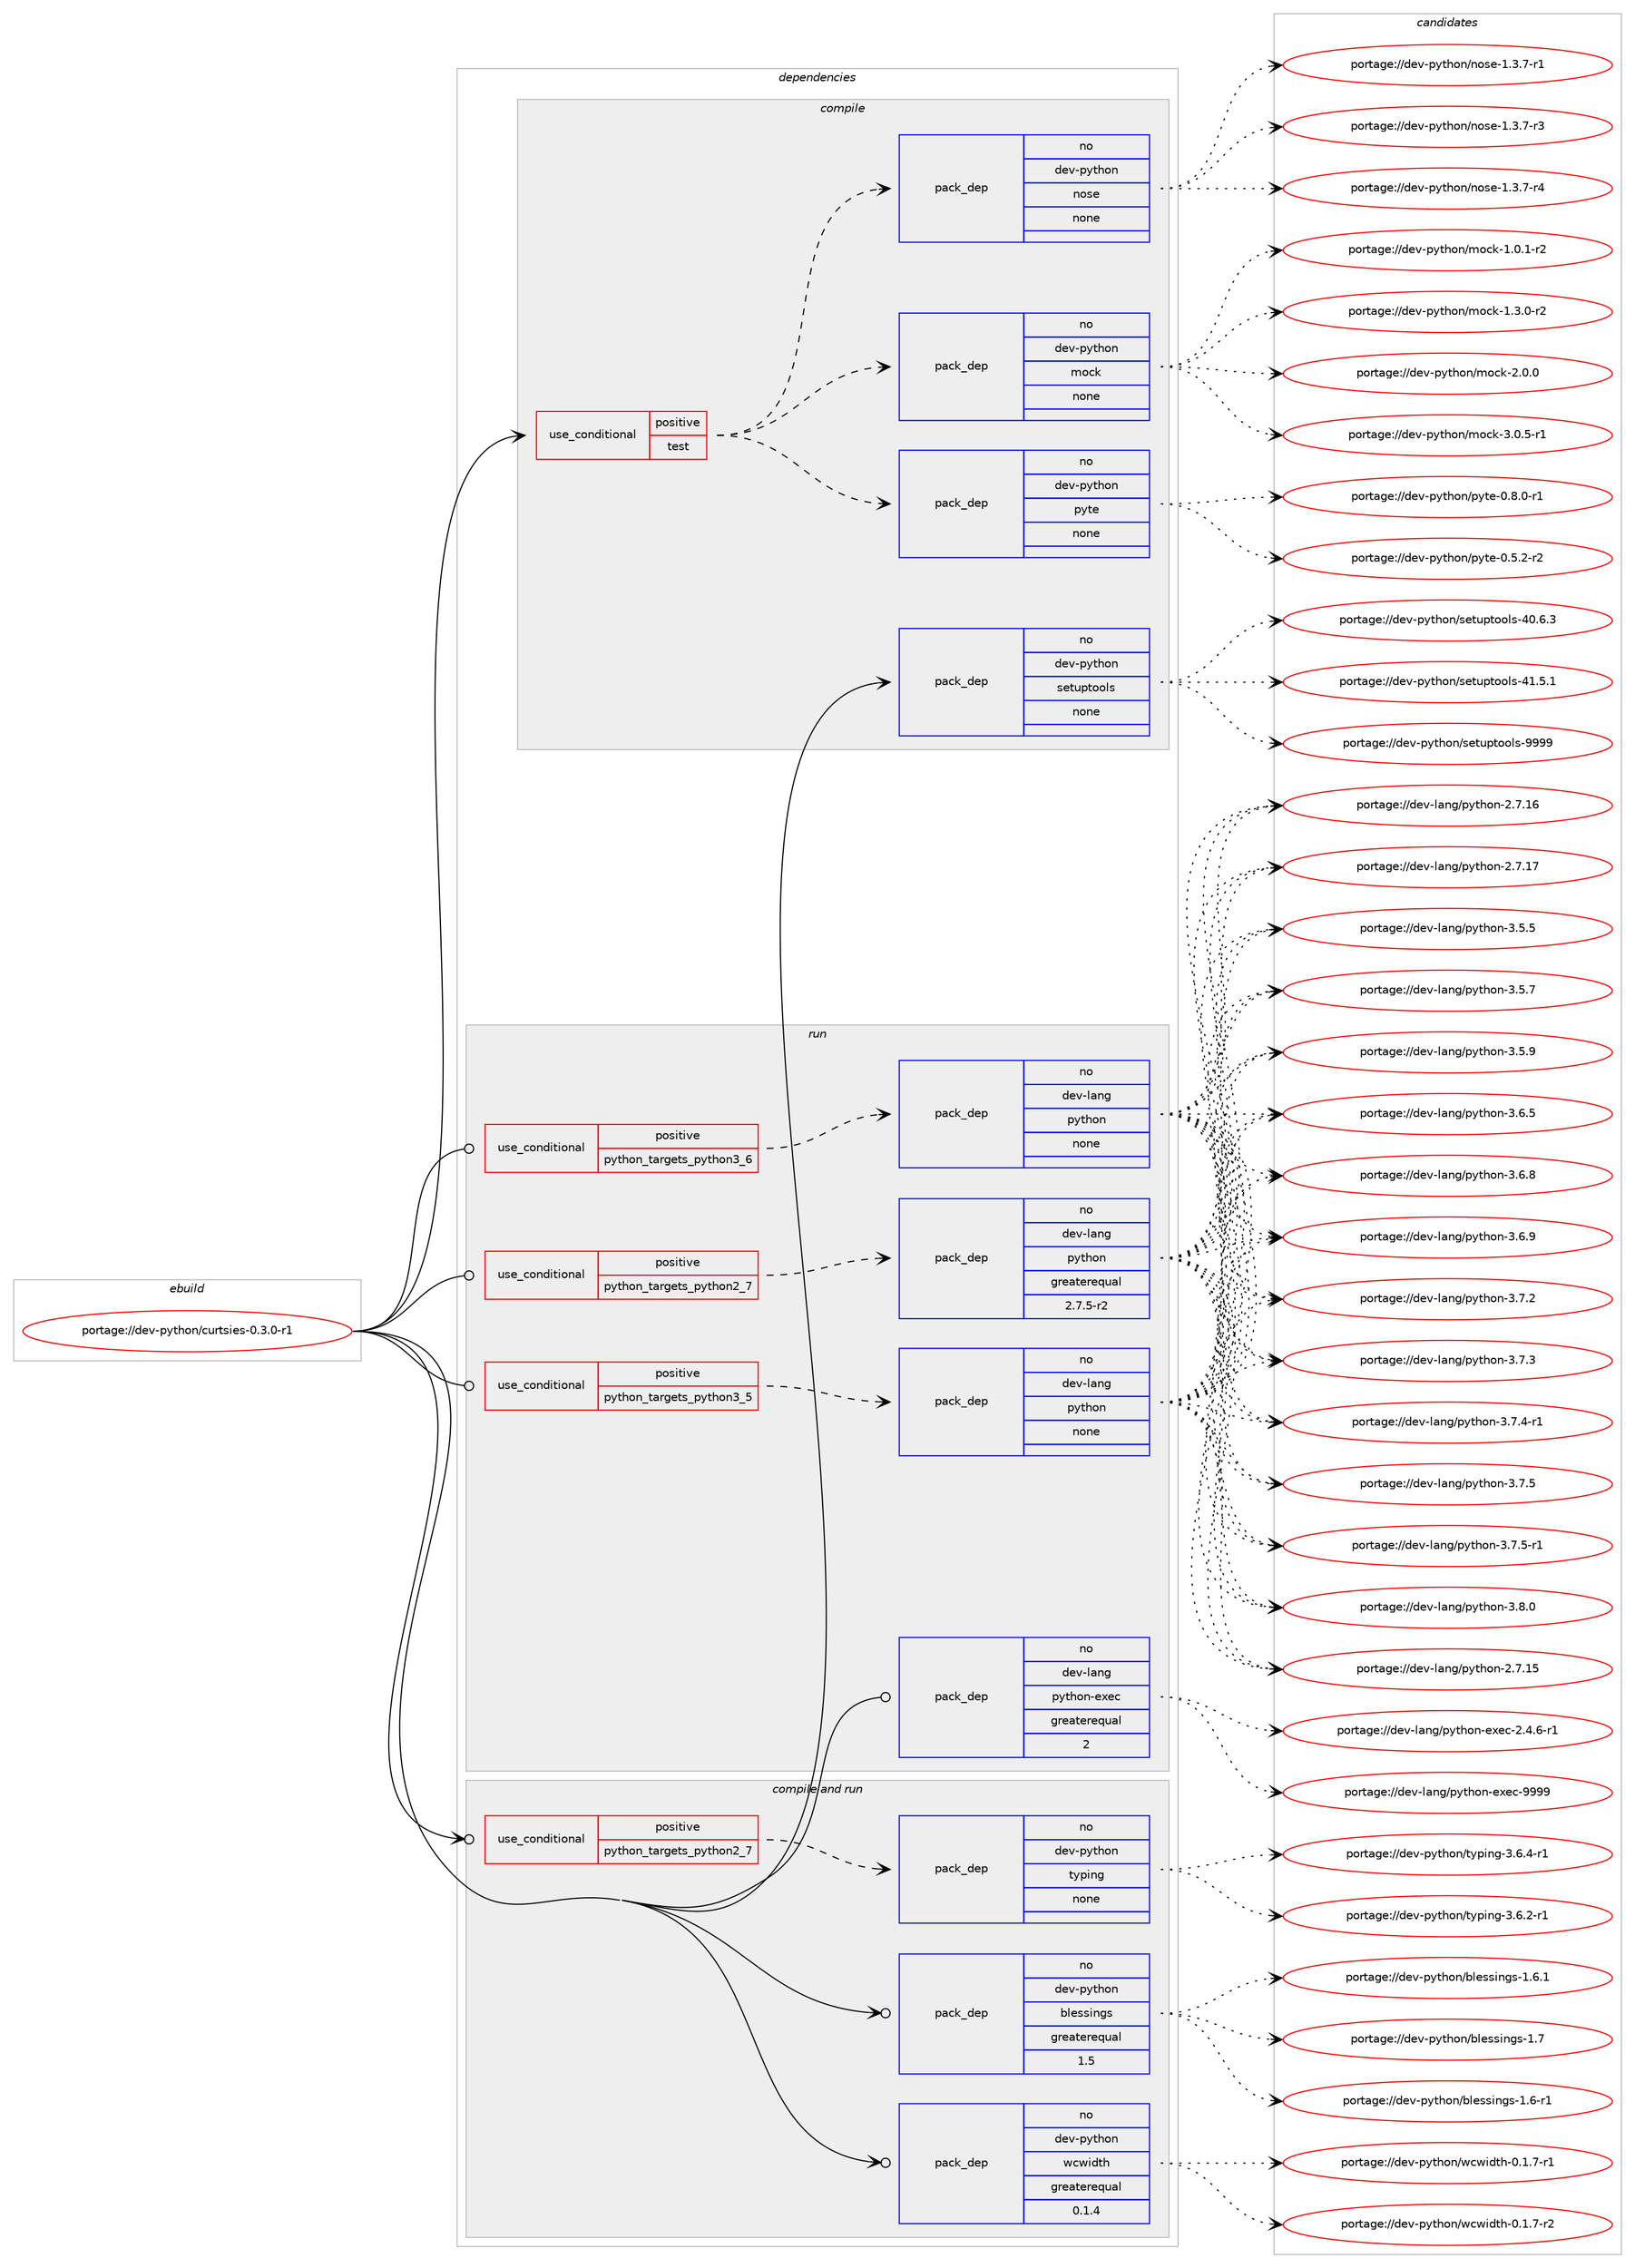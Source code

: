 digraph prolog {

# *************
# Graph options
# *************

newrank=true;
concentrate=true;
compound=true;
graph [rankdir=LR,fontname=Helvetica,fontsize=10,ranksep=1.5];#, ranksep=2.5, nodesep=0.2];
edge  [arrowhead=vee];
node  [fontname=Helvetica,fontsize=10];

# **********
# The ebuild
# **********

subgraph cluster_leftcol {
color=gray;
rank=same;
label=<<i>ebuild</i>>;
id [label="portage://dev-python/curtsies-0.3.0-r1", color=red, width=4, href="../dev-python/curtsies-0.3.0-r1.svg"];
}

# ****************
# The dependencies
# ****************

subgraph cluster_midcol {
color=gray;
label=<<i>dependencies</i>>;
subgraph cluster_compile {
fillcolor="#eeeeee";
style=filled;
label=<<i>compile</i>>;
subgraph cond27374 {
dependency135478 [label=<<TABLE BORDER="0" CELLBORDER="1" CELLSPACING="0" CELLPADDING="4"><TR><TD ROWSPAN="3" CELLPADDING="10">use_conditional</TD></TR><TR><TD>positive</TD></TR><TR><TD>test</TD></TR></TABLE>>, shape=none, color=red];
subgraph pack104788 {
dependency135479 [label=<<TABLE BORDER="0" CELLBORDER="1" CELLSPACING="0" CELLPADDING="4" WIDTH="220"><TR><TD ROWSPAN="6" CELLPADDING="30">pack_dep</TD></TR><TR><TD WIDTH="110">no</TD></TR><TR><TD>dev-python</TD></TR><TR><TD>mock</TD></TR><TR><TD>none</TD></TR><TR><TD></TD></TR></TABLE>>, shape=none, color=blue];
}
dependency135478:e -> dependency135479:w [weight=20,style="dashed",arrowhead="vee"];
subgraph pack104789 {
dependency135480 [label=<<TABLE BORDER="0" CELLBORDER="1" CELLSPACING="0" CELLPADDING="4" WIDTH="220"><TR><TD ROWSPAN="6" CELLPADDING="30">pack_dep</TD></TR><TR><TD WIDTH="110">no</TD></TR><TR><TD>dev-python</TD></TR><TR><TD>nose</TD></TR><TR><TD>none</TD></TR><TR><TD></TD></TR></TABLE>>, shape=none, color=blue];
}
dependency135478:e -> dependency135480:w [weight=20,style="dashed",arrowhead="vee"];
subgraph pack104790 {
dependency135481 [label=<<TABLE BORDER="0" CELLBORDER="1" CELLSPACING="0" CELLPADDING="4" WIDTH="220"><TR><TD ROWSPAN="6" CELLPADDING="30">pack_dep</TD></TR><TR><TD WIDTH="110">no</TD></TR><TR><TD>dev-python</TD></TR><TR><TD>pyte</TD></TR><TR><TD>none</TD></TR><TR><TD></TD></TR></TABLE>>, shape=none, color=blue];
}
dependency135478:e -> dependency135481:w [weight=20,style="dashed",arrowhead="vee"];
}
id:e -> dependency135478:w [weight=20,style="solid",arrowhead="vee"];
subgraph pack104791 {
dependency135482 [label=<<TABLE BORDER="0" CELLBORDER="1" CELLSPACING="0" CELLPADDING="4" WIDTH="220"><TR><TD ROWSPAN="6" CELLPADDING="30">pack_dep</TD></TR><TR><TD WIDTH="110">no</TD></TR><TR><TD>dev-python</TD></TR><TR><TD>setuptools</TD></TR><TR><TD>none</TD></TR><TR><TD></TD></TR></TABLE>>, shape=none, color=blue];
}
id:e -> dependency135482:w [weight=20,style="solid",arrowhead="vee"];
}
subgraph cluster_compileandrun {
fillcolor="#eeeeee";
style=filled;
label=<<i>compile and run</i>>;
subgraph cond27375 {
dependency135483 [label=<<TABLE BORDER="0" CELLBORDER="1" CELLSPACING="0" CELLPADDING="4"><TR><TD ROWSPAN="3" CELLPADDING="10">use_conditional</TD></TR><TR><TD>positive</TD></TR><TR><TD>python_targets_python2_7</TD></TR></TABLE>>, shape=none, color=red];
subgraph pack104792 {
dependency135484 [label=<<TABLE BORDER="0" CELLBORDER="1" CELLSPACING="0" CELLPADDING="4" WIDTH="220"><TR><TD ROWSPAN="6" CELLPADDING="30">pack_dep</TD></TR><TR><TD WIDTH="110">no</TD></TR><TR><TD>dev-python</TD></TR><TR><TD>typing</TD></TR><TR><TD>none</TD></TR><TR><TD></TD></TR></TABLE>>, shape=none, color=blue];
}
dependency135483:e -> dependency135484:w [weight=20,style="dashed",arrowhead="vee"];
}
id:e -> dependency135483:w [weight=20,style="solid",arrowhead="odotvee"];
subgraph pack104793 {
dependency135485 [label=<<TABLE BORDER="0" CELLBORDER="1" CELLSPACING="0" CELLPADDING="4" WIDTH="220"><TR><TD ROWSPAN="6" CELLPADDING="30">pack_dep</TD></TR><TR><TD WIDTH="110">no</TD></TR><TR><TD>dev-python</TD></TR><TR><TD>blessings</TD></TR><TR><TD>greaterequal</TD></TR><TR><TD>1.5</TD></TR></TABLE>>, shape=none, color=blue];
}
id:e -> dependency135485:w [weight=20,style="solid",arrowhead="odotvee"];
subgraph pack104794 {
dependency135486 [label=<<TABLE BORDER="0" CELLBORDER="1" CELLSPACING="0" CELLPADDING="4" WIDTH="220"><TR><TD ROWSPAN="6" CELLPADDING="30">pack_dep</TD></TR><TR><TD WIDTH="110">no</TD></TR><TR><TD>dev-python</TD></TR><TR><TD>wcwidth</TD></TR><TR><TD>greaterequal</TD></TR><TR><TD>0.1.4</TD></TR></TABLE>>, shape=none, color=blue];
}
id:e -> dependency135486:w [weight=20,style="solid",arrowhead="odotvee"];
}
subgraph cluster_run {
fillcolor="#eeeeee";
style=filled;
label=<<i>run</i>>;
subgraph cond27376 {
dependency135487 [label=<<TABLE BORDER="0" CELLBORDER="1" CELLSPACING="0" CELLPADDING="4"><TR><TD ROWSPAN="3" CELLPADDING="10">use_conditional</TD></TR><TR><TD>positive</TD></TR><TR><TD>python_targets_python2_7</TD></TR></TABLE>>, shape=none, color=red];
subgraph pack104795 {
dependency135488 [label=<<TABLE BORDER="0" CELLBORDER="1" CELLSPACING="0" CELLPADDING="4" WIDTH="220"><TR><TD ROWSPAN="6" CELLPADDING="30">pack_dep</TD></TR><TR><TD WIDTH="110">no</TD></TR><TR><TD>dev-lang</TD></TR><TR><TD>python</TD></TR><TR><TD>greaterequal</TD></TR><TR><TD>2.7.5-r2</TD></TR></TABLE>>, shape=none, color=blue];
}
dependency135487:e -> dependency135488:w [weight=20,style="dashed",arrowhead="vee"];
}
id:e -> dependency135487:w [weight=20,style="solid",arrowhead="odot"];
subgraph cond27377 {
dependency135489 [label=<<TABLE BORDER="0" CELLBORDER="1" CELLSPACING="0" CELLPADDING="4"><TR><TD ROWSPAN="3" CELLPADDING="10">use_conditional</TD></TR><TR><TD>positive</TD></TR><TR><TD>python_targets_python3_5</TD></TR></TABLE>>, shape=none, color=red];
subgraph pack104796 {
dependency135490 [label=<<TABLE BORDER="0" CELLBORDER="1" CELLSPACING="0" CELLPADDING="4" WIDTH="220"><TR><TD ROWSPAN="6" CELLPADDING="30">pack_dep</TD></TR><TR><TD WIDTH="110">no</TD></TR><TR><TD>dev-lang</TD></TR><TR><TD>python</TD></TR><TR><TD>none</TD></TR><TR><TD></TD></TR></TABLE>>, shape=none, color=blue];
}
dependency135489:e -> dependency135490:w [weight=20,style="dashed",arrowhead="vee"];
}
id:e -> dependency135489:w [weight=20,style="solid",arrowhead="odot"];
subgraph cond27378 {
dependency135491 [label=<<TABLE BORDER="0" CELLBORDER="1" CELLSPACING="0" CELLPADDING="4"><TR><TD ROWSPAN="3" CELLPADDING="10">use_conditional</TD></TR><TR><TD>positive</TD></TR><TR><TD>python_targets_python3_6</TD></TR></TABLE>>, shape=none, color=red];
subgraph pack104797 {
dependency135492 [label=<<TABLE BORDER="0" CELLBORDER="1" CELLSPACING="0" CELLPADDING="4" WIDTH="220"><TR><TD ROWSPAN="6" CELLPADDING="30">pack_dep</TD></TR><TR><TD WIDTH="110">no</TD></TR><TR><TD>dev-lang</TD></TR><TR><TD>python</TD></TR><TR><TD>none</TD></TR><TR><TD></TD></TR></TABLE>>, shape=none, color=blue];
}
dependency135491:e -> dependency135492:w [weight=20,style="dashed",arrowhead="vee"];
}
id:e -> dependency135491:w [weight=20,style="solid",arrowhead="odot"];
subgraph pack104798 {
dependency135493 [label=<<TABLE BORDER="0" CELLBORDER="1" CELLSPACING="0" CELLPADDING="4" WIDTH="220"><TR><TD ROWSPAN="6" CELLPADDING="30">pack_dep</TD></TR><TR><TD WIDTH="110">no</TD></TR><TR><TD>dev-lang</TD></TR><TR><TD>python-exec</TD></TR><TR><TD>greaterequal</TD></TR><TR><TD>2</TD></TR></TABLE>>, shape=none, color=blue];
}
id:e -> dependency135493:w [weight=20,style="solid",arrowhead="odot"];
}
}

# **************
# The candidates
# **************

subgraph cluster_choices {
rank=same;
color=gray;
label=<<i>candidates</i>>;

subgraph choice104788 {
color=black;
nodesep=1;
choiceportage1001011184511212111610411111047109111991074549464846494511450 [label="portage://dev-python/mock-1.0.1-r2", color=red, width=4,href="../dev-python/mock-1.0.1-r2.svg"];
choiceportage1001011184511212111610411111047109111991074549465146484511450 [label="portage://dev-python/mock-1.3.0-r2", color=red, width=4,href="../dev-python/mock-1.3.0-r2.svg"];
choiceportage100101118451121211161041111104710911199107455046484648 [label="portage://dev-python/mock-2.0.0", color=red, width=4,href="../dev-python/mock-2.0.0.svg"];
choiceportage1001011184511212111610411111047109111991074551464846534511449 [label="portage://dev-python/mock-3.0.5-r1", color=red, width=4,href="../dev-python/mock-3.0.5-r1.svg"];
dependency135479:e -> choiceportage1001011184511212111610411111047109111991074549464846494511450:w [style=dotted,weight="100"];
dependency135479:e -> choiceportage1001011184511212111610411111047109111991074549465146484511450:w [style=dotted,weight="100"];
dependency135479:e -> choiceportage100101118451121211161041111104710911199107455046484648:w [style=dotted,weight="100"];
dependency135479:e -> choiceportage1001011184511212111610411111047109111991074551464846534511449:w [style=dotted,weight="100"];
}
subgraph choice104789 {
color=black;
nodesep=1;
choiceportage10010111845112121116104111110471101111151014549465146554511449 [label="portage://dev-python/nose-1.3.7-r1", color=red, width=4,href="../dev-python/nose-1.3.7-r1.svg"];
choiceportage10010111845112121116104111110471101111151014549465146554511451 [label="portage://dev-python/nose-1.3.7-r3", color=red, width=4,href="../dev-python/nose-1.3.7-r3.svg"];
choiceportage10010111845112121116104111110471101111151014549465146554511452 [label="portage://dev-python/nose-1.3.7-r4", color=red, width=4,href="../dev-python/nose-1.3.7-r4.svg"];
dependency135480:e -> choiceportage10010111845112121116104111110471101111151014549465146554511449:w [style=dotted,weight="100"];
dependency135480:e -> choiceportage10010111845112121116104111110471101111151014549465146554511451:w [style=dotted,weight="100"];
dependency135480:e -> choiceportage10010111845112121116104111110471101111151014549465146554511452:w [style=dotted,weight="100"];
}
subgraph choice104790 {
color=black;
nodesep=1;
choiceportage10010111845112121116104111110471121211161014548465346504511450 [label="portage://dev-python/pyte-0.5.2-r2", color=red, width=4,href="../dev-python/pyte-0.5.2-r2.svg"];
choiceportage10010111845112121116104111110471121211161014548465646484511449 [label="portage://dev-python/pyte-0.8.0-r1", color=red, width=4,href="../dev-python/pyte-0.8.0-r1.svg"];
dependency135481:e -> choiceportage10010111845112121116104111110471121211161014548465346504511450:w [style=dotted,weight="100"];
dependency135481:e -> choiceportage10010111845112121116104111110471121211161014548465646484511449:w [style=dotted,weight="100"];
}
subgraph choice104791 {
color=black;
nodesep=1;
choiceportage100101118451121211161041111104711510111611711211611111110811545524846544651 [label="portage://dev-python/setuptools-40.6.3", color=red, width=4,href="../dev-python/setuptools-40.6.3.svg"];
choiceportage100101118451121211161041111104711510111611711211611111110811545524946534649 [label="portage://dev-python/setuptools-41.5.1", color=red, width=4,href="../dev-python/setuptools-41.5.1.svg"];
choiceportage10010111845112121116104111110471151011161171121161111111081154557575757 [label="portage://dev-python/setuptools-9999", color=red, width=4,href="../dev-python/setuptools-9999.svg"];
dependency135482:e -> choiceportage100101118451121211161041111104711510111611711211611111110811545524846544651:w [style=dotted,weight="100"];
dependency135482:e -> choiceportage100101118451121211161041111104711510111611711211611111110811545524946534649:w [style=dotted,weight="100"];
dependency135482:e -> choiceportage10010111845112121116104111110471151011161171121161111111081154557575757:w [style=dotted,weight="100"];
}
subgraph choice104792 {
color=black;
nodesep=1;
choiceportage10010111845112121116104111110471161211121051101034551465446504511449 [label="portage://dev-python/typing-3.6.2-r1", color=red, width=4,href="../dev-python/typing-3.6.2-r1.svg"];
choiceportage10010111845112121116104111110471161211121051101034551465446524511449 [label="portage://dev-python/typing-3.6.4-r1", color=red, width=4,href="../dev-python/typing-3.6.4-r1.svg"];
dependency135484:e -> choiceportage10010111845112121116104111110471161211121051101034551465446504511449:w [style=dotted,weight="100"];
dependency135484:e -> choiceportage10010111845112121116104111110471161211121051101034551465446524511449:w [style=dotted,weight="100"];
}
subgraph choice104793 {
color=black;
nodesep=1;
choiceportage100101118451121211161041111104798108101115115105110103115454946544511449 [label="portage://dev-python/blessings-1.6-r1", color=red, width=4,href="../dev-python/blessings-1.6-r1.svg"];
choiceportage100101118451121211161041111104798108101115115105110103115454946544649 [label="portage://dev-python/blessings-1.6.1", color=red, width=4,href="../dev-python/blessings-1.6.1.svg"];
choiceportage10010111845112121116104111110479810810111511510511010311545494655 [label="portage://dev-python/blessings-1.7", color=red, width=4,href="../dev-python/blessings-1.7.svg"];
dependency135485:e -> choiceportage100101118451121211161041111104798108101115115105110103115454946544511449:w [style=dotted,weight="100"];
dependency135485:e -> choiceportage100101118451121211161041111104798108101115115105110103115454946544649:w [style=dotted,weight="100"];
dependency135485:e -> choiceportage10010111845112121116104111110479810810111511510511010311545494655:w [style=dotted,weight="100"];
}
subgraph choice104794 {
color=black;
nodesep=1;
choiceportage1001011184511212111610411111047119991191051001161044548464946554511449 [label="portage://dev-python/wcwidth-0.1.7-r1", color=red, width=4,href="../dev-python/wcwidth-0.1.7-r1.svg"];
choiceportage1001011184511212111610411111047119991191051001161044548464946554511450 [label="portage://dev-python/wcwidth-0.1.7-r2", color=red, width=4,href="../dev-python/wcwidth-0.1.7-r2.svg"];
dependency135486:e -> choiceportage1001011184511212111610411111047119991191051001161044548464946554511449:w [style=dotted,weight="100"];
dependency135486:e -> choiceportage1001011184511212111610411111047119991191051001161044548464946554511450:w [style=dotted,weight="100"];
}
subgraph choice104795 {
color=black;
nodesep=1;
choiceportage10010111845108971101034711212111610411111045504655464953 [label="portage://dev-lang/python-2.7.15", color=red, width=4,href="../dev-lang/python-2.7.15.svg"];
choiceportage10010111845108971101034711212111610411111045504655464954 [label="portage://dev-lang/python-2.7.16", color=red, width=4,href="../dev-lang/python-2.7.16.svg"];
choiceportage10010111845108971101034711212111610411111045504655464955 [label="portage://dev-lang/python-2.7.17", color=red, width=4,href="../dev-lang/python-2.7.17.svg"];
choiceportage100101118451089711010347112121116104111110455146534653 [label="portage://dev-lang/python-3.5.5", color=red, width=4,href="../dev-lang/python-3.5.5.svg"];
choiceportage100101118451089711010347112121116104111110455146534655 [label="portage://dev-lang/python-3.5.7", color=red, width=4,href="../dev-lang/python-3.5.7.svg"];
choiceportage100101118451089711010347112121116104111110455146534657 [label="portage://dev-lang/python-3.5.9", color=red, width=4,href="../dev-lang/python-3.5.9.svg"];
choiceportage100101118451089711010347112121116104111110455146544653 [label="portage://dev-lang/python-3.6.5", color=red, width=4,href="../dev-lang/python-3.6.5.svg"];
choiceportage100101118451089711010347112121116104111110455146544656 [label="portage://dev-lang/python-3.6.8", color=red, width=4,href="../dev-lang/python-3.6.8.svg"];
choiceportage100101118451089711010347112121116104111110455146544657 [label="portage://dev-lang/python-3.6.9", color=red, width=4,href="../dev-lang/python-3.6.9.svg"];
choiceportage100101118451089711010347112121116104111110455146554650 [label="portage://dev-lang/python-3.7.2", color=red, width=4,href="../dev-lang/python-3.7.2.svg"];
choiceportage100101118451089711010347112121116104111110455146554651 [label="portage://dev-lang/python-3.7.3", color=red, width=4,href="../dev-lang/python-3.7.3.svg"];
choiceportage1001011184510897110103471121211161041111104551465546524511449 [label="portage://dev-lang/python-3.7.4-r1", color=red, width=4,href="../dev-lang/python-3.7.4-r1.svg"];
choiceportage100101118451089711010347112121116104111110455146554653 [label="portage://dev-lang/python-3.7.5", color=red, width=4,href="../dev-lang/python-3.7.5.svg"];
choiceportage1001011184510897110103471121211161041111104551465546534511449 [label="portage://dev-lang/python-3.7.5-r1", color=red, width=4,href="../dev-lang/python-3.7.5-r1.svg"];
choiceportage100101118451089711010347112121116104111110455146564648 [label="portage://dev-lang/python-3.8.0", color=red, width=4,href="../dev-lang/python-3.8.0.svg"];
dependency135488:e -> choiceportage10010111845108971101034711212111610411111045504655464953:w [style=dotted,weight="100"];
dependency135488:e -> choiceportage10010111845108971101034711212111610411111045504655464954:w [style=dotted,weight="100"];
dependency135488:e -> choiceportage10010111845108971101034711212111610411111045504655464955:w [style=dotted,weight="100"];
dependency135488:e -> choiceportage100101118451089711010347112121116104111110455146534653:w [style=dotted,weight="100"];
dependency135488:e -> choiceportage100101118451089711010347112121116104111110455146534655:w [style=dotted,weight="100"];
dependency135488:e -> choiceportage100101118451089711010347112121116104111110455146534657:w [style=dotted,weight="100"];
dependency135488:e -> choiceportage100101118451089711010347112121116104111110455146544653:w [style=dotted,weight="100"];
dependency135488:e -> choiceportage100101118451089711010347112121116104111110455146544656:w [style=dotted,weight="100"];
dependency135488:e -> choiceportage100101118451089711010347112121116104111110455146544657:w [style=dotted,weight="100"];
dependency135488:e -> choiceportage100101118451089711010347112121116104111110455146554650:w [style=dotted,weight="100"];
dependency135488:e -> choiceportage100101118451089711010347112121116104111110455146554651:w [style=dotted,weight="100"];
dependency135488:e -> choiceportage1001011184510897110103471121211161041111104551465546524511449:w [style=dotted,weight="100"];
dependency135488:e -> choiceportage100101118451089711010347112121116104111110455146554653:w [style=dotted,weight="100"];
dependency135488:e -> choiceportage1001011184510897110103471121211161041111104551465546534511449:w [style=dotted,weight="100"];
dependency135488:e -> choiceportage100101118451089711010347112121116104111110455146564648:w [style=dotted,weight="100"];
}
subgraph choice104796 {
color=black;
nodesep=1;
choiceportage10010111845108971101034711212111610411111045504655464953 [label="portage://dev-lang/python-2.7.15", color=red, width=4,href="../dev-lang/python-2.7.15.svg"];
choiceportage10010111845108971101034711212111610411111045504655464954 [label="portage://dev-lang/python-2.7.16", color=red, width=4,href="../dev-lang/python-2.7.16.svg"];
choiceportage10010111845108971101034711212111610411111045504655464955 [label="portage://dev-lang/python-2.7.17", color=red, width=4,href="../dev-lang/python-2.7.17.svg"];
choiceportage100101118451089711010347112121116104111110455146534653 [label="portage://dev-lang/python-3.5.5", color=red, width=4,href="../dev-lang/python-3.5.5.svg"];
choiceportage100101118451089711010347112121116104111110455146534655 [label="portage://dev-lang/python-3.5.7", color=red, width=4,href="../dev-lang/python-3.5.7.svg"];
choiceportage100101118451089711010347112121116104111110455146534657 [label="portage://dev-lang/python-3.5.9", color=red, width=4,href="../dev-lang/python-3.5.9.svg"];
choiceportage100101118451089711010347112121116104111110455146544653 [label="portage://dev-lang/python-3.6.5", color=red, width=4,href="../dev-lang/python-3.6.5.svg"];
choiceportage100101118451089711010347112121116104111110455146544656 [label="portage://dev-lang/python-3.6.8", color=red, width=4,href="../dev-lang/python-3.6.8.svg"];
choiceportage100101118451089711010347112121116104111110455146544657 [label="portage://dev-lang/python-3.6.9", color=red, width=4,href="../dev-lang/python-3.6.9.svg"];
choiceportage100101118451089711010347112121116104111110455146554650 [label="portage://dev-lang/python-3.7.2", color=red, width=4,href="../dev-lang/python-3.7.2.svg"];
choiceportage100101118451089711010347112121116104111110455146554651 [label="portage://dev-lang/python-3.7.3", color=red, width=4,href="../dev-lang/python-3.7.3.svg"];
choiceportage1001011184510897110103471121211161041111104551465546524511449 [label="portage://dev-lang/python-3.7.4-r1", color=red, width=4,href="../dev-lang/python-3.7.4-r1.svg"];
choiceportage100101118451089711010347112121116104111110455146554653 [label="portage://dev-lang/python-3.7.5", color=red, width=4,href="../dev-lang/python-3.7.5.svg"];
choiceportage1001011184510897110103471121211161041111104551465546534511449 [label="portage://dev-lang/python-3.7.5-r1", color=red, width=4,href="../dev-lang/python-3.7.5-r1.svg"];
choiceportage100101118451089711010347112121116104111110455146564648 [label="portage://dev-lang/python-3.8.0", color=red, width=4,href="../dev-lang/python-3.8.0.svg"];
dependency135490:e -> choiceportage10010111845108971101034711212111610411111045504655464953:w [style=dotted,weight="100"];
dependency135490:e -> choiceportage10010111845108971101034711212111610411111045504655464954:w [style=dotted,weight="100"];
dependency135490:e -> choiceportage10010111845108971101034711212111610411111045504655464955:w [style=dotted,weight="100"];
dependency135490:e -> choiceportage100101118451089711010347112121116104111110455146534653:w [style=dotted,weight="100"];
dependency135490:e -> choiceportage100101118451089711010347112121116104111110455146534655:w [style=dotted,weight="100"];
dependency135490:e -> choiceportage100101118451089711010347112121116104111110455146534657:w [style=dotted,weight="100"];
dependency135490:e -> choiceportage100101118451089711010347112121116104111110455146544653:w [style=dotted,weight="100"];
dependency135490:e -> choiceportage100101118451089711010347112121116104111110455146544656:w [style=dotted,weight="100"];
dependency135490:e -> choiceportage100101118451089711010347112121116104111110455146544657:w [style=dotted,weight="100"];
dependency135490:e -> choiceportage100101118451089711010347112121116104111110455146554650:w [style=dotted,weight="100"];
dependency135490:e -> choiceportage100101118451089711010347112121116104111110455146554651:w [style=dotted,weight="100"];
dependency135490:e -> choiceportage1001011184510897110103471121211161041111104551465546524511449:w [style=dotted,weight="100"];
dependency135490:e -> choiceportage100101118451089711010347112121116104111110455146554653:w [style=dotted,weight="100"];
dependency135490:e -> choiceportage1001011184510897110103471121211161041111104551465546534511449:w [style=dotted,weight="100"];
dependency135490:e -> choiceportage100101118451089711010347112121116104111110455146564648:w [style=dotted,weight="100"];
}
subgraph choice104797 {
color=black;
nodesep=1;
choiceportage10010111845108971101034711212111610411111045504655464953 [label="portage://dev-lang/python-2.7.15", color=red, width=4,href="../dev-lang/python-2.7.15.svg"];
choiceportage10010111845108971101034711212111610411111045504655464954 [label="portage://dev-lang/python-2.7.16", color=red, width=4,href="../dev-lang/python-2.7.16.svg"];
choiceportage10010111845108971101034711212111610411111045504655464955 [label="portage://dev-lang/python-2.7.17", color=red, width=4,href="../dev-lang/python-2.7.17.svg"];
choiceportage100101118451089711010347112121116104111110455146534653 [label="portage://dev-lang/python-3.5.5", color=red, width=4,href="../dev-lang/python-3.5.5.svg"];
choiceportage100101118451089711010347112121116104111110455146534655 [label="portage://dev-lang/python-3.5.7", color=red, width=4,href="../dev-lang/python-3.5.7.svg"];
choiceportage100101118451089711010347112121116104111110455146534657 [label="portage://dev-lang/python-3.5.9", color=red, width=4,href="../dev-lang/python-3.5.9.svg"];
choiceportage100101118451089711010347112121116104111110455146544653 [label="portage://dev-lang/python-3.6.5", color=red, width=4,href="../dev-lang/python-3.6.5.svg"];
choiceportage100101118451089711010347112121116104111110455146544656 [label="portage://dev-lang/python-3.6.8", color=red, width=4,href="../dev-lang/python-3.6.8.svg"];
choiceportage100101118451089711010347112121116104111110455146544657 [label="portage://dev-lang/python-3.6.9", color=red, width=4,href="../dev-lang/python-3.6.9.svg"];
choiceportage100101118451089711010347112121116104111110455146554650 [label="portage://dev-lang/python-3.7.2", color=red, width=4,href="../dev-lang/python-3.7.2.svg"];
choiceportage100101118451089711010347112121116104111110455146554651 [label="portage://dev-lang/python-3.7.3", color=red, width=4,href="../dev-lang/python-3.7.3.svg"];
choiceportage1001011184510897110103471121211161041111104551465546524511449 [label="portage://dev-lang/python-3.7.4-r1", color=red, width=4,href="../dev-lang/python-3.7.4-r1.svg"];
choiceportage100101118451089711010347112121116104111110455146554653 [label="portage://dev-lang/python-3.7.5", color=red, width=4,href="../dev-lang/python-3.7.5.svg"];
choiceportage1001011184510897110103471121211161041111104551465546534511449 [label="portage://dev-lang/python-3.7.5-r1", color=red, width=4,href="../dev-lang/python-3.7.5-r1.svg"];
choiceportage100101118451089711010347112121116104111110455146564648 [label="portage://dev-lang/python-3.8.0", color=red, width=4,href="../dev-lang/python-3.8.0.svg"];
dependency135492:e -> choiceportage10010111845108971101034711212111610411111045504655464953:w [style=dotted,weight="100"];
dependency135492:e -> choiceportage10010111845108971101034711212111610411111045504655464954:w [style=dotted,weight="100"];
dependency135492:e -> choiceportage10010111845108971101034711212111610411111045504655464955:w [style=dotted,weight="100"];
dependency135492:e -> choiceportage100101118451089711010347112121116104111110455146534653:w [style=dotted,weight="100"];
dependency135492:e -> choiceportage100101118451089711010347112121116104111110455146534655:w [style=dotted,weight="100"];
dependency135492:e -> choiceportage100101118451089711010347112121116104111110455146534657:w [style=dotted,weight="100"];
dependency135492:e -> choiceportage100101118451089711010347112121116104111110455146544653:w [style=dotted,weight="100"];
dependency135492:e -> choiceportage100101118451089711010347112121116104111110455146544656:w [style=dotted,weight="100"];
dependency135492:e -> choiceportage100101118451089711010347112121116104111110455146544657:w [style=dotted,weight="100"];
dependency135492:e -> choiceportage100101118451089711010347112121116104111110455146554650:w [style=dotted,weight="100"];
dependency135492:e -> choiceportage100101118451089711010347112121116104111110455146554651:w [style=dotted,weight="100"];
dependency135492:e -> choiceportage1001011184510897110103471121211161041111104551465546524511449:w [style=dotted,weight="100"];
dependency135492:e -> choiceportage100101118451089711010347112121116104111110455146554653:w [style=dotted,weight="100"];
dependency135492:e -> choiceportage1001011184510897110103471121211161041111104551465546534511449:w [style=dotted,weight="100"];
dependency135492:e -> choiceportage100101118451089711010347112121116104111110455146564648:w [style=dotted,weight="100"];
}
subgraph choice104798 {
color=black;
nodesep=1;
choiceportage10010111845108971101034711212111610411111045101120101994550465246544511449 [label="portage://dev-lang/python-exec-2.4.6-r1", color=red, width=4,href="../dev-lang/python-exec-2.4.6-r1.svg"];
choiceportage10010111845108971101034711212111610411111045101120101994557575757 [label="portage://dev-lang/python-exec-9999", color=red, width=4,href="../dev-lang/python-exec-9999.svg"];
dependency135493:e -> choiceportage10010111845108971101034711212111610411111045101120101994550465246544511449:w [style=dotted,weight="100"];
dependency135493:e -> choiceportage10010111845108971101034711212111610411111045101120101994557575757:w [style=dotted,weight="100"];
}
}

}
